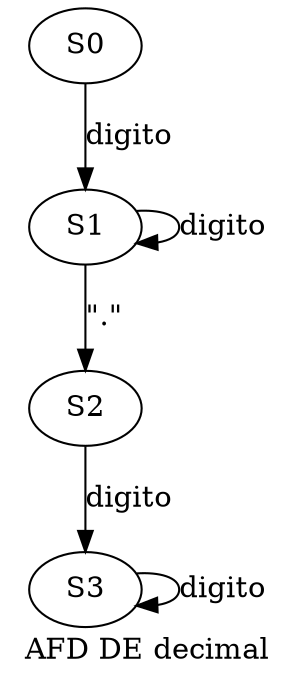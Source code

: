digraph G {
label = "AFD DE decimal"
S0 -> S1[label="digito"]
S1 -> S1[label="digito"]
S1 -> S2[label="\".\""]
S2 -> S3[label="digito"]
S3 -> S3[label="digito"]
}